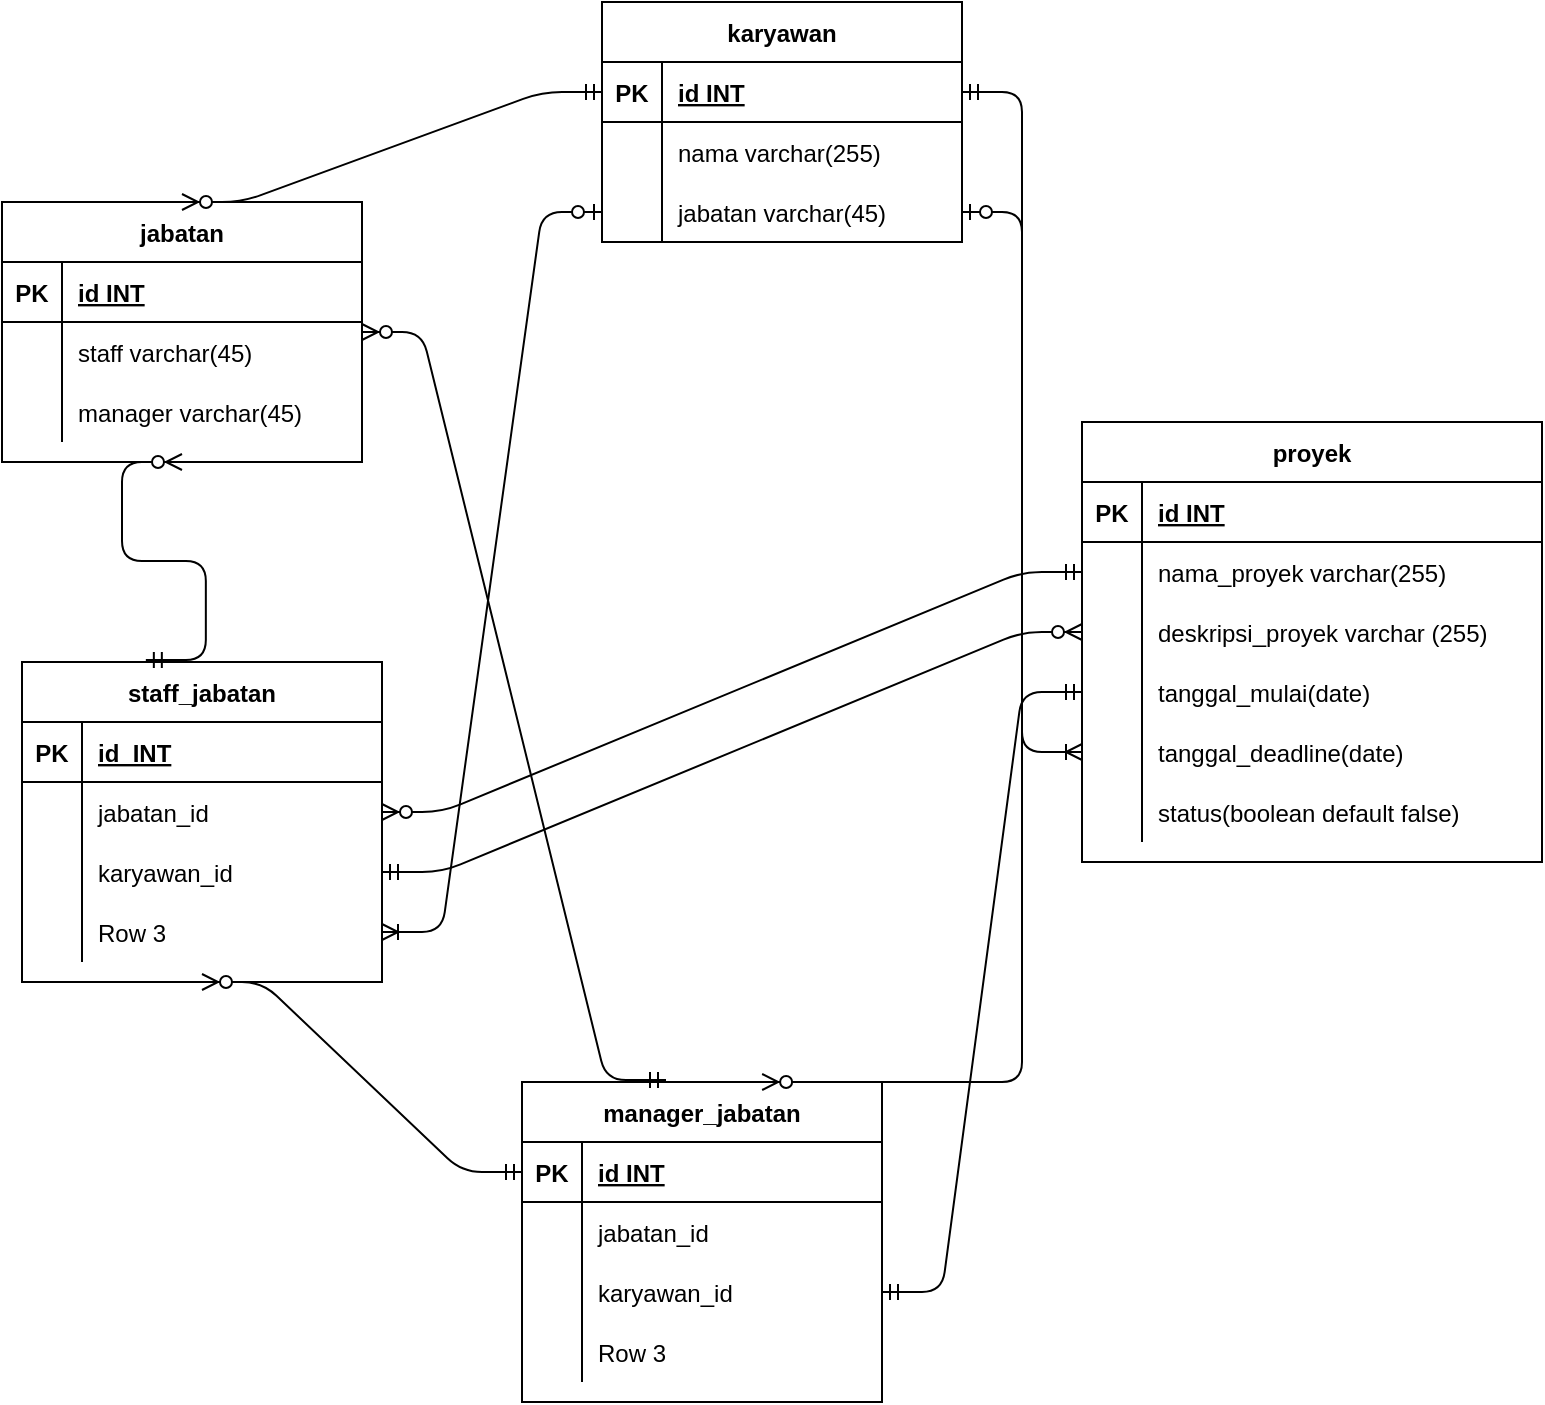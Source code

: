 <mxfile version="13.6.1" type="github">
  <diagram id="R2lEEEUBdFMjLlhIrx00" name="Page-1">
    <mxGraphModel dx="868" dy="482" grid="1" gridSize="10" guides="1" tooltips="1" connect="1" arrows="1" fold="1" page="1" pageScale="1" pageWidth="850" pageHeight="1100" math="0" shadow="0" extFonts="Permanent Marker^https://fonts.googleapis.com/css?family=Permanent+Marker">
      <root>
        <mxCell id="0" />
        <mxCell id="1" parent="0" />
        <mxCell id="EhMoD8_6oUemVfaDYsJ4-27" value="proyek" style="shape=table;startSize=30;container=1;collapsible=1;childLayout=tableLayout;fixedRows=1;rowLines=0;fontStyle=1;align=center;resizeLast=1;" vertex="1" parent="1">
          <mxGeometry x="580" y="360" width="230" height="220" as="geometry" />
        </mxCell>
        <mxCell id="EhMoD8_6oUemVfaDYsJ4-28" value="" style="shape=partialRectangle;collapsible=0;dropTarget=0;pointerEvents=0;fillColor=none;top=0;left=0;bottom=1;right=0;points=[[0,0.5],[1,0.5]];portConstraint=eastwest;" vertex="1" parent="EhMoD8_6oUemVfaDYsJ4-27">
          <mxGeometry y="30" width="230" height="30" as="geometry" />
        </mxCell>
        <mxCell id="EhMoD8_6oUemVfaDYsJ4-29" value="PK" style="shape=partialRectangle;connectable=0;fillColor=none;top=0;left=0;bottom=0;right=0;fontStyle=1;overflow=hidden;" vertex="1" parent="EhMoD8_6oUemVfaDYsJ4-28">
          <mxGeometry width="30" height="30" as="geometry" />
        </mxCell>
        <mxCell id="EhMoD8_6oUemVfaDYsJ4-30" value="id INT" style="shape=partialRectangle;connectable=0;fillColor=none;top=0;left=0;bottom=0;right=0;align=left;spacingLeft=6;fontStyle=5;overflow=hidden;" vertex="1" parent="EhMoD8_6oUemVfaDYsJ4-28">
          <mxGeometry x="30" width="200" height="30" as="geometry" />
        </mxCell>
        <mxCell id="EhMoD8_6oUemVfaDYsJ4-31" value="" style="shape=partialRectangle;collapsible=0;dropTarget=0;pointerEvents=0;fillColor=none;top=0;left=0;bottom=0;right=0;points=[[0,0.5],[1,0.5]];portConstraint=eastwest;" vertex="1" parent="EhMoD8_6oUemVfaDYsJ4-27">
          <mxGeometry y="60" width="230" height="30" as="geometry" />
        </mxCell>
        <mxCell id="EhMoD8_6oUemVfaDYsJ4-32" value="" style="shape=partialRectangle;connectable=0;fillColor=none;top=0;left=0;bottom=0;right=0;editable=1;overflow=hidden;" vertex="1" parent="EhMoD8_6oUemVfaDYsJ4-31">
          <mxGeometry width="30" height="30" as="geometry" />
        </mxCell>
        <mxCell id="EhMoD8_6oUemVfaDYsJ4-33" value="nama_proyek varchar(255)" style="shape=partialRectangle;connectable=0;fillColor=none;top=0;left=0;bottom=0;right=0;align=left;spacingLeft=6;overflow=hidden;" vertex="1" parent="EhMoD8_6oUemVfaDYsJ4-31">
          <mxGeometry x="30" width="200" height="30" as="geometry" />
        </mxCell>
        <mxCell id="EhMoD8_6oUemVfaDYsJ4-34" value="" style="shape=partialRectangle;collapsible=0;dropTarget=0;pointerEvents=0;fillColor=none;top=0;left=0;bottom=0;right=0;points=[[0,0.5],[1,0.5]];portConstraint=eastwest;" vertex="1" parent="EhMoD8_6oUemVfaDYsJ4-27">
          <mxGeometry y="90" width="230" height="30" as="geometry" />
        </mxCell>
        <mxCell id="EhMoD8_6oUemVfaDYsJ4-35" value="" style="shape=partialRectangle;connectable=0;fillColor=none;top=0;left=0;bottom=0;right=0;editable=1;overflow=hidden;" vertex="1" parent="EhMoD8_6oUemVfaDYsJ4-34">
          <mxGeometry width="30" height="30" as="geometry" />
        </mxCell>
        <mxCell id="EhMoD8_6oUemVfaDYsJ4-36" value="deskripsi_proyek varchar (255)" style="shape=partialRectangle;connectable=0;fillColor=none;top=0;left=0;bottom=0;right=0;align=left;spacingLeft=6;overflow=hidden;" vertex="1" parent="EhMoD8_6oUemVfaDYsJ4-34">
          <mxGeometry x="30" width="200" height="30" as="geometry" />
        </mxCell>
        <mxCell id="EhMoD8_6oUemVfaDYsJ4-37" value="" style="shape=partialRectangle;collapsible=0;dropTarget=0;pointerEvents=0;fillColor=none;top=0;left=0;bottom=0;right=0;points=[[0,0.5],[1,0.5]];portConstraint=eastwest;" vertex="1" parent="EhMoD8_6oUemVfaDYsJ4-27">
          <mxGeometry y="120" width="230" height="30" as="geometry" />
        </mxCell>
        <mxCell id="EhMoD8_6oUemVfaDYsJ4-38" value="" style="shape=partialRectangle;connectable=0;fillColor=none;top=0;left=0;bottom=0;right=0;editable=1;overflow=hidden;" vertex="1" parent="EhMoD8_6oUemVfaDYsJ4-37">
          <mxGeometry width="30" height="30" as="geometry" />
        </mxCell>
        <mxCell id="EhMoD8_6oUemVfaDYsJ4-39" value="tanggal_mulai(date)" style="shape=partialRectangle;connectable=0;fillColor=none;top=0;left=0;bottom=0;right=0;align=left;spacingLeft=6;overflow=hidden;" vertex="1" parent="EhMoD8_6oUemVfaDYsJ4-37">
          <mxGeometry x="30" width="200" height="30" as="geometry" />
        </mxCell>
        <mxCell id="EhMoD8_6oUemVfaDYsJ4-40" value="" style="shape=partialRectangle;collapsible=0;dropTarget=0;pointerEvents=0;fillColor=none;top=0;left=0;bottom=0;right=0;points=[[0,0.5],[1,0.5]];portConstraint=eastwest;" vertex="1" parent="EhMoD8_6oUemVfaDYsJ4-27">
          <mxGeometry y="150" width="230" height="30" as="geometry" />
        </mxCell>
        <mxCell id="EhMoD8_6oUemVfaDYsJ4-41" value="" style="shape=partialRectangle;connectable=0;fillColor=none;top=0;left=0;bottom=0;right=0;editable=1;overflow=hidden;" vertex="1" parent="EhMoD8_6oUemVfaDYsJ4-40">
          <mxGeometry width="30" height="30" as="geometry" />
        </mxCell>
        <mxCell id="EhMoD8_6oUemVfaDYsJ4-42" value="tanggal_deadline(date)" style="shape=partialRectangle;connectable=0;fillColor=none;top=0;left=0;bottom=0;right=0;align=left;spacingLeft=6;overflow=hidden;" vertex="1" parent="EhMoD8_6oUemVfaDYsJ4-40">
          <mxGeometry x="30" width="200" height="30" as="geometry" />
        </mxCell>
        <mxCell id="EhMoD8_6oUemVfaDYsJ4-43" value="" style="shape=partialRectangle;collapsible=0;dropTarget=0;pointerEvents=0;fillColor=none;top=0;left=0;bottom=0;right=0;points=[[0,0.5],[1,0.5]];portConstraint=eastwest;" vertex="1" parent="EhMoD8_6oUemVfaDYsJ4-27">
          <mxGeometry y="180" width="230" height="30" as="geometry" />
        </mxCell>
        <mxCell id="EhMoD8_6oUemVfaDYsJ4-44" value="" style="shape=partialRectangle;connectable=0;fillColor=none;top=0;left=0;bottom=0;right=0;editable=1;overflow=hidden;" vertex="1" parent="EhMoD8_6oUemVfaDYsJ4-43">
          <mxGeometry width="30" height="30" as="geometry" />
        </mxCell>
        <mxCell id="EhMoD8_6oUemVfaDYsJ4-45" value="status(boolean default false)" style="shape=partialRectangle;connectable=0;fillColor=none;top=0;left=0;bottom=0;right=0;align=left;spacingLeft=6;overflow=hidden;" vertex="1" parent="EhMoD8_6oUemVfaDYsJ4-43">
          <mxGeometry x="30" width="200" height="30" as="geometry" />
        </mxCell>
        <mxCell id="EhMoD8_6oUemVfaDYsJ4-14" value="jabatan" style="shape=table;startSize=30;container=1;collapsible=1;childLayout=tableLayout;fixedRows=1;rowLines=0;fontStyle=1;align=center;resizeLast=1;" vertex="1" parent="1">
          <mxGeometry x="40" y="250" width="180" height="130" as="geometry" />
        </mxCell>
        <mxCell id="EhMoD8_6oUemVfaDYsJ4-15" value="" style="shape=partialRectangle;collapsible=0;dropTarget=0;pointerEvents=0;fillColor=none;top=0;left=0;bottom=1;right=0;points=[[0,0.5],[1,0.5]];portConstraint=eastwest;" vertex="1" parent="EhMoD8_6oUemVfaDYsJ4-14">
          <mxGeometry y="30" width="180" height="30" as="geometry" />
        </mxCell>
        <mxCell id="EhMoD8_6oUemVfaDYsJ4-16" value="PK" style="shape=partialRectangle;connectable=0;fillColor=none;top=0;left=0;bottom=0;right=0;fontStyle=1;overflow=hidden;" vertex="1" parent="EhMoD8_6oUemVfaDYsJ4-15">
          <mxGeometry width="30" height="30" as="geometry" />
        </mxCell>
        <mxCell id="EhMoD8_6oUemVfaDYsJ4-17" value="id INT" style="shape=partialRectangle;connectable=0;fillColor=none;top=0;left=0;bottom=0;right=0;align=left;spacingLeft=6;fontStyle=5;overflow=hidden;" vertex="1" parent="EhMoD8_6oUemVfaDYsJ4-15">
          <mxGeometry x="30" width="150" height="30" as="geometry" />
        </mxCell>
        <mxCell id="EhMoD8_6oUemVfaDYsJ4-18" value="" style="shape=partialRectangle;collapsible=0;dropTarget=0;pointerEvents=0;fillColor=none;top=0;left=0;bottom=0;right=0;points=[[0,0.5],[1,0.5]];portConstraint=eastwest;" vertex="1" parent="EhMoD8_6oUemVfaDYsJ4-14">
          <mxGeometry y="60" width="180" height="30" as="geometry" />
        </mxCell>
        <mxCell id="EhMoD8_6oUemVfaDYsJ4-19" value="" style="shape=partialRectangle;connectable=0;fillColor=none;top=0;left=0;bottom=0;right=0;editable=1;overflow=hidden;" vertex="1" parent="EhMoD8_6oUemVfaDYsJ4-18">
          <mxGeometry width="30" height="30" as="geometry" />
        </mxCell>
        <mxCell id="EhMoD8_6oUemVfaDYsJ4-20" value="staff varchar(45)" style="shape=partialRectangle;connectable=0;fillColor=none;top=0;left=0;bottom=0;right=0;align=left;spacingLeft=6;overflow=hidden;" vertex="1" parent="EhMoD8_6oUemVfaDYsJ4-18">
          <mxGeometry x="30" width="150" height="30" as="geometry" />
        </mxCell>
        <mxCell id="EhMoD8_6oUemVfaDYsJ4-21" value="" style="shape=partialRectangle;collapsible=0;dropTarget=0;pointerEvents=0;fillColor=none;top=0;left=0;bottom=0;right=0;points=[[0,0.5],[1,0.5]];portConstraint=eastwest;" vertex="1" parent="EhMoD8_6oUemVfaDYsJ4-14">
          <mxGeometry y="90" width="180" height="30" as="geometry" />
        </mxCell>
        <mxCell id="EhMoD8_6oUemVfaDYsJ4-22" value="" style="shape=partialRectangle;connectable=0;fillColor=none;top=0;left=0;bottom=0;right=0;editable=1;overflow=hidden;" vertex="1" parent="EhMoD8_6oUemVfaDYsJ4-21">
          <mxGeometry width="30" height="30" as="geometry" />
        </mxCell>
        <mxCell id="EhMoD8_6oUemVfaDYsJ4-23" value="manager varchar(45)" style="shape=partialRectangle;connectable=0;fillColor=none;top=0;left=0;bottom=0;right=0;align=left;spacingLeft=6;overflow=hidden;" vertex="1" parent="EhMoD8_6oUemVfaDYsJ4-21">
          <mxGeometry x="30" width="150" height="30" as="geometry" />
        </mxCell>
        <mxCell id="EhMoD8_6oUemVfaDYsJ4-60" value="" style="edgeStyle=entityRelationEdgeStyle;fontSize=12;html=1;endArrow=ERzeroToMany;startArrow=ERmandOne;entryX=0.5;entryY=0;entryDx=0;entryDy=0;" edge="1" parent="1" source="EhMoD8_6oUemVfaDYsJ4-2" target="EhMoD8_6oUemVfaDYsJ4-14">
          <mxGeometry width="100" height="100" relative="1" as="geometry">
            <mxPoint x="90" y="160" as="sourcePoint" />
            <mxPoint x="190" y="60" as="targetPoint" />
          </mxGeometry>
        </mxCell>
        <mxCell id="EhMoD8_6oUemVfaDYsJ4-47" value="staff_jabatan" style="shape=table;startSize=30;container=1;collapsible=1;childLayout=tableLayout;fixedRows=1;rowLines=0;fontStyle=1;align=center;resizeLast=1;" vertex="1" parent="1">
          <mxGeometry x="50" y="480" width="180" height="160" as="geometry" />
        </mxCell>
        <mxCell id="EhMoD8_6oUemVfaDYsJ4-48" value="" style="shape=partialRectangle;collapsible=0;dropTarget=0;pointerEvents=0;fillColor=none;top=0;left=0;bottom=1;right=0;points=[[0,0.5],[1,0.5]];portConstraint=eastwest;" vertex="1" parent="EhMoD8_6oUemVfaDYsJ4-47">
          <mxGeometry y="30" width="180" height="30" as="geometry" />
        </mxCell>
        <mxCell id="EhMoD8_6oUemVfaDYsJ4-49" value="PK" style="shape=partialRectangle;connectable=0;fillColor=none;top=0;left=0;bottom=0;right=0;fontStyle=1;overflow=hidden;" vertex="1" parent="EhMoD8_6oUemVfaDYsJ4-48">
          <mxGeometry width="30" height="30" as="geometry" />
        </mxCell>
        <mxCell id="EhMoD8_6oUemVfaDYsJ4-50" value="id_INT" style="shape=partialRectangle;connectable=0;fillColor=none;top=0;left=0;bottom=0;right=0;align=left;spacingLeft=6;fontStyle=5;overflow=hidden;" vertex="1" parent="EhMoD8_6oUemVfaDYsJ4-48">
          <mxGeometry x="30" width="150" height="30" as="geometry" />
        </mxCell>
        <mxCell id="EhMoD8_6oUemVfaDYsJ4-51" value="" style="shape=partialRectangle;collapsible=0;dropTarget=0;pointerEvents=0;fillColor=none;top=0;left=0;bottom=0;right=0;points=[[0,0.5],[1,0.5]];portConstraint=eastwest;" vertex="1" parent="EhMoD8_6oUemVfaDYsJ4-47">
          <mxGeometry y="60" width="180" height="30" as="geometry" />
        </mxCell>
        <mxCell id="EhMoD8_6oUemVfaDYsJ4-52" value="" style="shape=partialRectangle;connectable=0;fillColor=none;top=0;left=0;bottom=0;right=0;editable=1;overflow=hidden;" vertex="1" parent="EhMoD8_6oUemVfaDYsJ4-51">
          <mxGeometry width="30" height="30" as="geometry" />
        </mxCell>
        <mxCell id="EhMoD8_6oUemVfaDYsJ4-53" value="jabatan_id" style="shape=partialRectangle;connectable=0;fillColor=none;top=0;left=0;bottom=0;right=0;align=left;spacingLeft=6;overflow=hidden;" vertex="1" parent="EhMoD8_6oUemVfaDYsJ4-51">
          <mxGeometry x="30" width="150" height="30" as="geometry" />
        </mxCell>
        <mxCell id="EhMoD8_6oUemVfaDYsJ4-54" value="" style="shape=partialRectangle;collapsible=0;dropTarget=0;pointerEvents=0;fillColor=none;top=0;left=0;bottom=0;right=0;points=[[0,0.5],[1,0.5]];portConstraint=eastwest;" vertex="1" parent="EhMoD8_6oUemVfaDYsJ4-47">
          <mxGeometry y="90" width="180" height="30" as="geometry" />
        </mxCell>
        <mxCell id="EhMoD8_6oUemVfaDYsJ4-55" value="" style="shape=partialRectangle;connectable=0;fillColor=none;top=0;left=0;bottom=0;right=0;editable=1;overflow=hidden;" vertex="1" parent="EhMoD8_6oUemVfaDYsJ4-54">
          <mxGeometry width="30" height="30" as="geometry" />
        </mxCell>
        <mxCell id="EhMoD8_6oUemVfaDYsJ4-56" value="karyawan_id" style="shape=partialRectangle;connectable=0;fillColor=none;top=0;left=0;bottom=0;right=0;align=left;spacingLeft=6;overflow=hidden;" vertex="1" parent="EhMoD8_6oUemVfaDYsJ4-54">
          <mxGeometry x="30" width="150" height="30" as="geometry" />
        </mxCell>
        <mxCell id="EhMoD8_6oUemVfaDYsJ4-57" value="" style="shape=partialRectangle;collapsible=0;dropTarget=0;pointerEvents=0;fillColor=none;top=0;left=0;bottom=0;right=0;points=[[0,0.5],[1,0.5]];portConstraint=eastwest;" vertex="1" parent="EhMoD8_6oUemVfaDYsJ4-47">
          <mxGeometry y="120" width="180" height="30" as="geometry" />
        </mxCell>
        <mxCell id="EhMoD8_6oUemVfaDYsJ4-58" value="" style="shape=partialRectangle;connectable=0;fillColor=none;top=0;left=0;bottom=0;right=0;editable=1;overflow=hidden;" vertex="1" parent="EhMoD8_6oUemVfaDYsJ4-57">
          <mxGeometry width="30" height="30" as="geometry" />
        </mxCell>
        <mxCell id="EhMoD8_6oUemVfaDYsJ4-59" value="Row 3" style="shape=partialRectangle;connectable=0;fillColor=none;top=0;left=0;bottom=0;right=0;align=left;spacingLeft=6;overflow=hidden;" vertex="1" parent="EhMoD8_6oUemVfaDYsJ4-57">
          <mxGeometry x="30" width="150" height="30" as="geometry" />
        </mxCell>
        <mxCell id="EhMoD8_6oUemVfaDYsJ4-1" value="karyawan" style="shape=table;startSize=30;container=1;collapsible=1;childLayout=tableLayout;fixedRows=1;rowLines=0;fontStyle=1;align=center;resizeLast=1;" vertex="1" parent="1">
          <mxGeometry x="340" y="150" width="180" height="120" as="geometry" />
        </mxCell>
        <mxCell id="EhMoD8_6oUemVfaDYsJ4-2" value="" style="shape=partialRectangle;collapsible=0;dropTarget=0;pointerEvents=0;fillColor=none;top=0;left=0;bottom=1;right=0;points=[[0,0.5],[1,0.5]];portConstraint=eastwest;" vertex="1" parent="EhMoD8_6oUemVfaDYsJ4-1">
          <mxGeometry y="30" width="180" height="30" as="geometry" />
        </mxCell>
        <mxCell id="EhMoD8_6oUemVfaDYsJ4-3" value="PK" style="shape=partialRectangle;connectable=0;fillColor=none;top=0;left=0;bottom=0;right=0;fontStyle=1;overflow=hidden;" vertex="1" parent="EhMoD8_6oUemVfaDYsJ4-2">
          <mxGeometry width="30" height="30" as="geometry" />
        </mxCell>
        <mxCell id="EhMoD8_6oUemVfaDYsJ4-4" value="id INT" style="shape=partialRectangle;connectable=0;fillColor=none;top=0;left=0;bottom=0;right=0;align=left;spacingLeft=6;fontStyle=5;overflow=hidden;" vertex="1" parent="EhMoD8_6oUemVfaDYsJ4-2">
          <mxGeometry x="30" width="150" height="30" as="geometry" />
        </mxCell>
        <mxCell id="EhMoD8_6oUemVfaDYsJ4-5" value="" style="shape=partialRectangle;collapsible=0;dropTarget=0;pointerEvents=0;fillColor=none;top=0;left=0;bottom=0;right=0;points=[[0,0.5],[1,0.5]];portConstraint=eastwest;" vertex="1" parent="EhMoD8_6oUemVfaDYsJ4-1">
          <mxGeometry y="60" width="180" height="30" as="geometry" />
        </mxCell>
        <mxCell id="EhMoD8_6oUemVfaDYsJ4-6" value="" style="shape=partialRectangle;connectable=0;fillColor=none;top=0;left=0;bottom=0;right=0;editable=1;overflow=hidden;" vertex="1" parent="EhMoD8_6oUemVfaDYsJ4-5">
          <mxGeometry width="30" height="30" as="geometry" />
        </mxCell>
        <mxCell id="EhMoD8_6oUemVfaDYsJ4-7" value="nama varchar(255)" style="shape=partialRectangle;connectable=0;fillColor=none;top=0;left=0;bottom=0;right=0;align=left;spacingLeft=6;overflow=hidden;" vertex="1" parent="EhMoD8_6oUemVfaDYsJ4-5">
          <mxGeometry x="30" width="150" height="30" as="geometry" />
        </mxCell>
        <mxCell id="EhMoD8_6oUemVfaDYsJ4-8" value="" style="shape=partialRectangle;collapsible=0;dropTarget=0;pointerEvents=0;fillColor=none;top=0;left=0;bottom=0;right=0;points=[[0,0.5],[1,0.5]];portConstraint=eastwest;" vertex="1" parent="EhMoD8_6oUemVfaDYsJ4-1">
          <mxGeometry y="90" width="180" height="30" as="geometry" />
        </mxCell>
        <mxCell id="EhMoD8_6oUemVfaDYsJ4-9" value="" style="shape=partialRectangle;connectable=0;fillColor=none;top=0;left=0;bottom=0;right=0;editable=1;overflow=hidden;" vertex="1" parent="EhMoD8_6oUemVfaDYsJ4-8">
          <mxGeometry width="30" height="30" as="geometry" />
        </mxCell>
        <mxCell id="EhMoD8_6oUemVfaDYsJ4-10" value="jabatan varchar(45)" style="shape=partialRectangle;connectable=0;fillColor=none;top=0;left=0;bottom=0;right=0;align=left;spacingLeft=6;overflow=hidden;" vertex="1" parent="EhMoD8_6oUemVfaDYsJ4-8">
          <mxGeometry x="30" width="150" height="30" as="geometry" />
        </mxCell>
        <mxCell id="EhMoD8_6oUemVfaDYsJ4-61" value="manager_jabatan" style="shape=table;startSize=30;container=1;collapsible=1;childLayout=tableLayout;fixedRows=1;rowLines=0;fontStyle=1;align=center;resizeLast=1;" vertex="1" parent="1">
          <mxGeometry x="300" y="690" width="180" height="160" as="geometry" />
        </mxCell>
        <mxCell id="EhMoD8_6oUemVfaDYsJ4-62" value="" style="shape=partialRectangle;collapsible=0;dropTarget=0;pointerEvents=0;fillColor=none;top=0;left=0;bottom=1;right=0;points=[[0,0.5],[1,0.5]];portConstraint=eastwest;" vertex="1" parent="EhMoD8_6oUemVfaDYsJ4-61">
          <mxGeometry y="30" width="180" height="30" as="geometry" />
        </mxCell>
        <mxCell id="EhMoD8_6oUemVfaDYsJ4-63" value="PK" style="shape=partialRectangle;connectable=0;fillColor=none;top=0;left=0;bottom=0;right=0;fontStyle=1;overflow=hidden;" vertex="1" parent="EhMoD8_6oUemVfaDYsJ4-62">
          <mxGeometry width="30" height="30" as="geometry" />
        </mxCell>
        <mxCell id="EhMoD8_6oUemVfaDYsJ4-64" value="id INT" style="shape=partialRectangle;connectable=0;fillColor=none;top=0;left=0;bottom=0;right=0;align=left;spacingLeft=6;fontStyle=5;overflow=hidden;" vertex="1" parent="EhMoD8_6oUemVfaDYsJ4-62">
          <mxGeometry x="30" width="150" height="30" as="geometry" />
        </mxCell>
        <mxCell id="EhMoD8_6oUemVfaDYsJ4-65" value="" style="shape=partialRectangle;collapsible=0;dropTarget=0;pointerEvents=0;fillColor=none;top=0;left=0;bottom=0;right=0;points=[[0,0.5],[1,0.5]];portConstraint=eastwest;" vertex="1" parent="EhMoD8_6oUemVfaDYsJ4-61">
          <mxGeometry y="60" width="180" height="30" as="geometry" />
        </mxCell>
        <mxCell id="EhMoD8_6oUemVfaDYsJ4-66" value="" style="shape=partialRectangle;connectable=0;fillColor=none;top=0;left=0;bottom=0;right=0;editable=1;overflow=hidden;" vertex="1" parent="EhMoD8_6oUemVfaDYsJ4-65">
          <mxGeometry width="30" height="30" as="geometry" />
        </mxCell>
        <mxCell id="EhMoD8_6oUemVfaDYsJ4-67" value="jabatan_id" style="shape=partialRectangle;connectable=0;fillColor=none;top=0;left=0;bottom=0;right=0;align=left;spacingLeft=6;overflow=hidden;" vertex="1" parent="EhMoD8_6oUemVfaDYsJ4-65">
          <mxGeometry x="30" width="150" height="30" as="geometry" />
        </mxCell>
        <mxCell id="EhMoD8_6oUemVfaDYsJ4-68" value="" style="shape=partialRectangle;collapsible=0;dropTarget=0;pointerEvents=0;fillColor=none;top=0;left=0;bottom=0;right=0;points=[[0,0.5],[1,0.5]];portConstraint=eastwest;" vertex="1" parent="EhMoD8_6oUemVfaDYsJ4-61">
          <mxGeometry y="90" width="180" height="30" as="geometry" />
        </mxCell>
        <mxCell id="EhMoD8_6oUemVfaDYsJ4-69" value="" style="shape=partialRectangle;connectable=0;fillColor=none;top=0;left=0;bottom=0;right=0;editable=1;overflow=hidden;" vertex="1" parent="EhMoD8_6oUemVfaDYsJ4-68">
          <mxGeometry width="30" height="30" as="geometry" />
        </mxCell>
        <mxCell id="EhMoD8_6oUemVfaDYsJ4-70" value="karyawan_id" style="shape=partialRectangle;connectable=0;fillColor=none;top=0;left=0;bottom=0;right=0;align=left;spacingLeft=6;overflow=hidden;" vertex="1" parent="EhMoD8_6oUemVfaDYsJ4-68">
          <mxGeometry x="30" width="150" height="30" as="geometry" />
        </mxCell>
        <mxCell id="EhMoD8_6oUemVfaDYsJ4-71" value="" style="shape=partialRectangle;collapsible=0;dropTarget=0;pointerEvents=0;fillColor=none;top=0;left=0;bottom=0;right=0;points=[[0,0.5],[1,0.5]];portConstraint=eastwest;" vertex="1" parent="EhMoD8_6oUemVfaDYsJ4-61">
          <mxGeometry y="120" width="180" height="30" as="geometry" />
        </mxCell>
        <mxCell id="EhMoD8_6oUemVfaDYsJ4-72" value="" style="shape=partialRectangle;connectable=0;fillColor=none;top=0;left=0;bottom=0;right=0;editable=1;overflow=hidden;" vertex="1" parent="EhMoD8_6oUemVfaDYsJ4-71">
          <mxGeometry width="30" height="30" as="geometry" />
        </mxCell>
        <mxCell id="EhMoD8_6oUemVfaDYsJ4-73" value="Row 3" style="shape=partialRectangle;connectable=0;fillColor=none;top=0;left=0;bottom=0;right=0;align=left;spacingLeft=6;overflow=hidden;" vertex="1" parent="EhMoD8_6oUemVfaDYsJ4-71">
          <mxGeometry x="30" width="150" height="30" as="geometry" />
        </mxCell>
        <mxCell id="EhMoD8_6oUemVfaDYsJ4-74" value="" style="edgeStyle=entityRelationEdgeStyle;fontSize=12;html=1;endArrow=ERzeroToMany;startArrow=ERmandOne;entryX=0.5;entryY=1;entryDx=0;entryDy=0;exitX=0.344;exitY=-0.006;exitDx=0;exitDy=0;exitPerimeter=0;" edge="1" parent="1" source="EhMoD8_6oUemVfaDYsJ4-47" target="EhMoD8_6oUemVfaDYsJ4-14">
          <mxGeometry width="100" height="100" relative="1" as="geometry">
            <mxPoint x="80" y="480" as="sourcePoint" />
            <mxPoint x="180" y="380" as="targetPoint" />
          </mxGeometry>
        </mxCell>
        <mxCell id="EhMoD8_6oUemVfaDYsJ4-75" value="" style="edgeStyle=entityRelationEdgeStyle;fontSize=12;html=1;endArrow=ERzeroToMany;startArrow=ERmandOne;exitX=0.4;exitY=-0.006;exitDx=0;exitDy=0;exitPerimeter=0;" edge="1" parent="1" source="EhMoD8_6oUemVfaDYsJ4-61" target="EhMoD8_6oUemVfaDYsJ4-14">
          <mxGeometry width="100" height="100" relative="1" as="geometry">
            <mxPoint x="370" y="520" as="sourcePoint" />
            <mxPoint x="350" y="340" as="targetPoint" />
          </mxGeometry>
        </mxCell>
        <mxCell id="EhMoD8_6oUemVfaDYsJ4-76" value="" style="edgeStyle=entityRelationEdgeStyle;fontSize=12;html=1;endArrow=ERzeroToMany;startArrow=ERmandOne;entryX=0.5;entryY=1;entryDx=0;entryDy=0;" edge="1" parent="1" source="EhMoD8_6oUemVfaDYsJ4-62" target="EhMoD8_6oUemVfaDYsJ4-47">
          <mxGeometry width="100" height="100" relative="1" as="geometry">
            <mxPoint x="40" y="780" as="sourcePoint" />
            <mxPoint x="40" y="560" as="targetPoint" />
          </mxGeometry>
        </mxCell>
        <mxCell id="EhMoD8_6oUemVfaDYsJ4-78" value="" style="edgeStyle=entityRelationEdgeStyle;fontSize=12;html=1;endArrow=ERmandOne;startArrow=ERmandOne;entryX=0;entryY=0.5;entryDx=0;entryDy=0;exitX=1;exitY=0.5;exitDx=0;exitDy=0;" edge="1" parent="1" source="EhMoD8_6oUemVfaDYsJ4-68" target="EhMoD8_6oUemVfaDYsJ4-37">
          <mxGeometry width="100" height="100" relative="1" as="geometry">
            <mxPoint x="370" y="620" as="sourcePoint" />
            <mxPoint x="470" y="520" as="targetPoint" />
          </mxGeometry>
        </mxCell>
        <mxCell id="EhMoD8_6oUemVfaDYsJ4-79" value="" style="edgeStyle=entityRelationEdgeStyle;fontSize=12;html=1;endArrow=ERzeroToMany;startArrow=ERmandOne;" edge="1" parent="1" source="EhMoD8_6oUemVfaDYsJ4-31" target="EhMoD8_6oUemVfaDYsJ4-51">
          <mxGeometry width="100" height="100" relative="1" as="geometry">
            <mxPoint x="370" y="620" as="sourcePoint" />
            <mxPoint x="470" y="520" as="targetPoint" />
          </mxGeometry>
        </mxCell>
        <mxCell id="EhMoD8_6oUemVfaDYsJ4-80" value="" style="edgeStyle=entityRelationEdgeStyle;fontSize=12;html=1;endArrow=ERzeroToMany;startArrow=ERmandOne;entryX=0;entryY=0.5;entryDx=0;entryDy=0;exitX=1;exitY=0.5;exitDx=0;exitDy=0;" edge="1" parent="1" source="EhMoD8_6oUemVfaDYsJ4-54" target="EhMoD8_6oUemVfaDYsJ4-34">
          <mxGeometry width="100" height="100" relative="1" as="geometry">
            <mxPoint x="370" y="620" as="sourcePoint" />
            <mxPoint x="470" y="520" as="targetPoint" />
          </mxGeometry>
        </mxCell>
        <mxCell id="EhMoD8_6oUemVfaDYsJ4-81" value="" style="edgeStyle=entityRelationEdgeStyle;fontSize=12;html=1;endArrow=ERoneToMany;startArrow=ERmandOne;entryX=0;entryY=0.5;entryDx=0;entryDy=0;exitX=1;exitY=0.5;exitDx=0;exitDy=0;" edge="1" parent="1" source="EhMoD8_6oUemVfaDYsJ4-2" target="EhMoD8_6oUemVfaDYsJ4-40">
          <mxGeometry width="100" height="100" relative="1" as="geometry">
            <mxPoint x="460" y="360" as="sourcePoint" />
            <mxPoint x="470" y="620" as="targetPoint" />
          </mxGeometry>
        </mxCell>
        <mxCell id="EhMoD8_6oUemVfaDYsJ4-82" value="" style="edgeStyle=entityRelationEdgeStyle;fontSize=12;html=1;endArrow=ERzeroToMany;startArrow=ERzeroToOne;entryX=0.667;entryY=0;entryDx=0;entryDy=0;entryPerimeter=0;" edge="1" parent="1" source="EhMoD8_6oUemVfaDYsJ4-8" target="EhMoD8_6oUemVfaDYsJ4-61">
          <mxGeometry width="100" height="100" relative="1" as="geometry">
            <mxPoint x="340" y="360" as="sourcePoint" />
            <mxPoint x="470" y="520" as="targetPoint" />
          </mxGeometry>
        </mxCell>
        <mxCell id="EhMoD8_6oUemVfaDYsJ4-83" value="" style="edgeStyle=entityRelationEdgeStyle;fontSize=12;html=1;endArrow=ERoneToMany;startArrow=ERzeroToOne;" edge="1" parent="1" source="EhMoD8_6oUemVfaDYsJ4-8" target="EhMoD8_6oUemVfaDYsJ4-57">
          <mxGeometry width="100" height="100" relative="1" as="geometry">
            <mxPoint x="380" y="420" as="sourcePoint" />
            <mxPoint x="470" y="520" as="targetPoint" />
          </mxGeometry>
        </mxCell>
      </root>
    </mxGraphModel>
  </diagram>
</mxfile>
